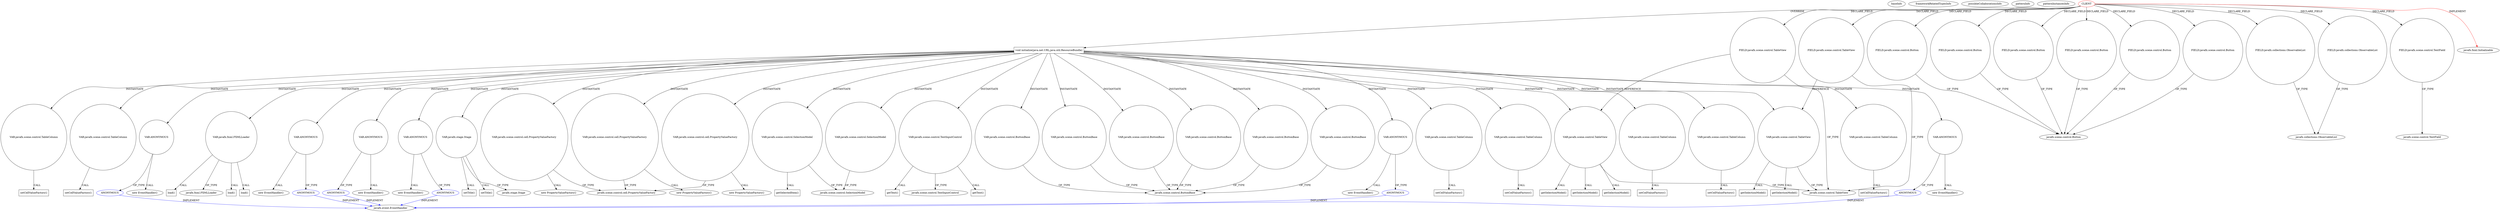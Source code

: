 digraph {
baseInfo[graphId=465,category="pattern",isAnonymous=false,possibleRelation=true]
frameworkRelatedTypesInfo[0="javafx.fxml.Initializable"]
possibleCollaborationsInfo[0="465~INSTANTIATION-OVERRIDING_METHOD_DECLARATION-~javafx.fxml.Initializable ~javafx.event.EventHandler ~false~true",1="465~INSTANTIATION-OVERRIDING_METHOD_DECLARATION-~javafx.fxml.Initializable ~javafx.event.EventHandler ~false~true",2="465~INSTANTIATION-OVERRIDING_METHOD_DECLARATION-~javafx.fxml.Initializable ~javafx.event.EventHandler ~false~true",3="465~INSTANTIATION-OVERRIDING_METHOD_DECLARATION-~javafx.fxml.Initializable ~javafx.event.EventHandler ~false~true",4="465~INSTANTIATION-OVERRIDING_METHOD_DECLARATION-~javafx.fxml.Initializable ~javafx.event.EventHandler ~false~true",5="465~INSTANTIATION-OVERRIDING_METHOD_DECLARATION-~javafx.fxml.Initializable ~javafx.event.EventHandler ~false~true"]
patternInfo[frequency=2.0,patternRootClient=0]
patternInstancesInfo[0="diogocs1-FPessoais~/diogocs1-FPessoais/FPessoais-master/FinancasPessoais/src/app/controllers/HomeController.java~HomeController~2490",1="crosswords-testEnvironment~/crosswords-testEnvironment/testEnvironment-master/src/GUI/MainController.java~MainController~2315"]
97[label="new PropertyValueFactory()",vertexType="CONSTRUCTOR_CALL",isFrameworkType=false]
98[label="VAR:javafx.scene.control.cell.PropertyValueFactory",vertexType="VARIABLE_EXPRESION",isFrameworkType=false,shape=circle]
81[label="void initialize(java.net.URL,java.util.ResourceBundle)",vertexType="OVERRIDING_METHOD_DECLARATION",isFrameworkType=false,shape=box]
0[label="CLIENT",vertexType="ROOT_CLIENT_CLASS_DECLARATION",isFrameworkType=false,color=red]
26[label="FIELD:javafx.scene.control.Button",vertexType="FIELD_DECLARATION",isFrameworkType=false,shape=circle]
24[label="FIELD:javafx.scene.control.Button",vertexType="FIELD_DECLARATION",isFrameworkType=false,shape=circle]
10[label="FIELD:javafx.scene.control.Button",vertexType="FIELD_DECLARATION",isFrameworkType=false,shape=circle]
51[label="FIELD:javafx.scene.control.Button",vertexType="FIELD_DECLARATION",isFrameworkType=false,shape=circle]
4[label="FIELD:javafx.scene.control.Button",vertexType="FIELD_DECLARATION",isFrameworkType=false,shape=circle]
12[label="FIELD:javafx.scene.control.Button",vertexType="FIELD_DECLARATION",isFrameworkType=false,shape=circle]
46[label="FIELD:javafx.collections.ObservableList",vertexType="FIELD_DECLARATION",isFrameworkType=false,shape=circle]
43[label="javafx.collections.ObservableList",vertexType="FRAMEWORK_INTERFACE_TYPE",isFrameworkType=false]
42[label="FIELD:javafx.collections.ObservableList",vertexType="FIELD_DECLARATION",isFrameworkType=false,shape=circle]
396[label="VAR:javafx.scene.control.SelectionModel",vertexType="VARIABLE_EXPRESION",isFrameworkType=false,shape=circle]
397[label="getSelectedItem()",vertexType="INSIDE_CALL",isFrameworkType=false,shape=box]
176[label="javafx.scene.control.SelectionModel",vertexType="FRAMEWORK_CLASS_TYPE",isFrameworkType=false]
331[label="VAR:javafx.scene.control.SelectionModel",vertexType="VARIABLE_EXPRESION",isFrameworkType=false,shape=circle]
245[label="VAR:javafx.scene.control.TextInputControl",vertexType="VARIABLE_EXPRESION",isFrameworkType=false,shape=circle]
234[label="VAR:javafx.scene.control.ButtonBase",vertexType="VARIABLE_EXPRESION",isFrameworkType=false,shape=circle]
129[label="javafx.scene.control.ButtonBase",vertexType="FRAMEWORK_CLASS_TYPE",isFrameworkType=false]
265[label="VAR:javafx.scene.control.ButtonBase",vertexType="VARIABLE_EXPRESION",isFrameworkType=false,shape=circle]
324[label="VAR:javafx.scene.control.ButtonBase",vertexType="VARIABLE_EXPRESION",isFrameworkType=false,shape=circle]
346[label="VAR:javafx.scene.control.ButtonBase",vertexType="VARIABLE_EXPRESION",isFrameworkType=false,shape=circle]
127[label="VAR:javafx.scene.control.ButtonBase",vertexType="VARIABLE_EXPRESION",isFrameworkType=false,shape=circle]
383[label="VAR:javafx.scene.control.ButtonBase",vertexType="VARIABLE_EXPRESION",isFrameworkType=false,shape=circle]
5[label="javafx.scene.control.Button",vertexType="FRAMEWORK_CLASS_TYPE",isFrameworkType=false]
247[label="javafx.scene.control.TextInputControl",vertexType="FRAMEWORK_CLASS_TYPE",isFrameworkType=false]
77[label="FIELD:javafx.scene.control.TextField",vertexType="FIELD_DECLARATION",isFrameworkType=false,shape=circle]
122[label="VAR:javafx.scene.control.cell.PropertyValueFactory",vertexType="VARIABLE_EXPRESION",isFrameworkType=false,shape=circle]
121[label="new PropertyValueFactory()",vertexType="CONSTRUCTOR_CALL",isFrameworkType=false]
92[label="VAR:javafx.scene.control.cell.PropertyValueFactory",vertexType="VARIABLE_EXPRESION",isFrameworkType=false,shape=circle]
91[label="new PropertyValueFactory()",vertexType="CONSTRUCTOR_CALL",isFrameworkType=false]
279[label="getText()",vertexType="INSIDE_CALL",isFrameworkType=false,shape=box]
249[label="getText()",vertexType="INSIDE_CALL",isFrameworkType=false,shape=box]
269[label="VAR:ANONYMOUS",vertexType="VARIABLE_EXPRESION",isFrameworkType=false,shape=circle]
270[label="ANONYMOUS",vertexType="REFERENCE_ANONYMOUS_DECLARATION",isFrameworkType=false,color=blue]
268[label="new EventHandler()",vertexType="CONSTRUCTOR_CALL",isFrameworkType=false]
133[label="javafx.event.EventHandler",vertexType="FRAMEWORK_INTERFACE_TYPE",isFrameworkType=false]
388[label="ANONYMOUS",vertexType="REFERENCE_ANONYMOUS_DECLARATION",isFrameworkType=false,color=blue]
204[label="ANONYMOUS",vertexType="REFERENCE_ANONYMOUS_DECLARATION",isFrameworkType=false,color=blue]
227[label="ANONYMOUS",vertexType="REFERENCE_ANONYMOUS_DECLARATION",isFrameworkType=false,color=blue]
166[label="ANONYMOUS",vertexType="REFERENCE_ANONYMOUS_DECLARATION",isFrameworkType=false,color=blue]
298[label="ANONYMOUS",vertexType="REFERENCE_ANONYMOUS_DECLARATION",isFrameworkType=false,color=blue]
387[label="VAR:ANONYMOUS",vertexType="VARIABLE_EXPRESION",isFrameworkType=false,shape=circle]
386[label="new EventHandler()",vertexType="CONSTRUCTOR_CALL",isFrameworkType=false]
203[label="VAR:ANONYMOUS",vertexType="VARIABLE_EXPRESION",isFrameworkType=false,shape=circle]
202[label="new EventHandler()",vertexType="CONSTRUCTOR_CALL",isFrameworkType=false]
226[label="VAR:ANONYMOUS",vertexType="VARIABLE_EXPRESION",isFrameworkType=false,shape=circle]
225[label="new EventHandler()",vertexType="CONSTRUCTOR_CALL",isFrameworkType=false]
165[label="VAR:ANONYMOUS",vertexType="VARIABLE_EXPRESION",isFrameworkType=false,shape=circle]
164[label="new EventHandler()",vertexType="CONSTRUCTOR_CALL",isFrameworkType=false]
297[label="VAR:ANONYMOUS",vertexType="VARIABLE_EXPRESION",isFrameworkType=false,shape=circle]
296[label="new EventHandler()",vertexType="CONSTRUCTOR_CALL",isFrameworkType=false]
1[label="javafx.fxml.Initializable",vertexType="FRAMEWORK_INTERFACE_TYPE",isFrameworkType=false]
311[label="VAR:javafx.stage.Stage",vertexType="VARIABLE_EXPRESION",isFrameworkType=false,shape=circle]
54[label="javafx.stage.Stage",vertexType="FRAMEWORK_CLASS_TYPE",isFrameworkType=false]
312[label="setTitle()",vertexType="INSIDE_CALL",isFrameworkType=false,shape=box]
370[label="setTitle()",vertexType="INSIDE_CALL",isFrameworkType=false,shape=box]
78[label="javafx.scene.control.TextField",vertexType="FRAMEWORK_CLASS_TYPE",isFrameworkType=false]
177[label="VAR:javafx.scene.control.TableView",vertexType="VARIABLE_EXPRESION",isFrameworkType=false,shape=circle]
284[label="getSelectionModel()",vertexType="INSIDE_CALL",isFrameworkType=false,shape=box]
210[label="getSelectionModel()",vertexType="INSIDE_CALL",isFrameworkType=false,shape=box]
233[label="getSelectionModel()",vertexType="INSIDE_CALL",isFrameworkType=false,shape=box]
73[label="FIELD:javafx.scene.control.TableView",vertexType="FIELD_DECLARATION",isFrameworkType=false,shape=circle]
71[label="FIELD:javafx.scene.control.TableView",vertexType="FIELD_DECLARATION",isFrameworkType=false,shape=circle]
82[label="VAR:javafx.scene.control.TableColumn",vertexType="VARIABLE_EXPRESION",isFrameworkType=false,shape=circle]
118[label="VAR:javafx.scene.control.TableColumn",vertexType="VARIABLE_EXPRESION",isFrameworkType=false,shape=circle]
106[label="VAR:javafx.scene.control.TableColumn",vertexType="VARIABLE_EXPRESION",isFrameworkType=false,shape=circle]
100[label="VAR:javafx.scene.control.TableColumn",vertexType="VARIABLE_EXPRESION",isFrameworkType=false,shape=circle]
94[label="VAR:javafx.scene.control.TableColumn",vertexType="VARIABLE_EXPRESION",isFrameworkType=false,shape=circle]
88[label="VAR:javafx.scene.control.TableColumn",vertexType="VARIABLE_EXPRESION",isFrameworkType=false,shape=circle]
112[label="VAR:javafx.scene.control.TableColumn",vertexType="VARIABLE_EXPRESION",isFrameworkType=false,shape=circle]
135[label="VAR:javafx.fxml.FXMLLoader",vertexType="VARIABLE_EXPRESION",isFrameworkType=false,shape=circle]
136[label="javafx.fxml.FXMLLoader",vertexType="FRAMEWORK_CLASS_TYPE",isFrameworkType=false]
87[label="javafx.scene.control.cell.PropertyValueFactory",vertexType="FRAMEWORK_CLASS_TYPE",isFrameworkType=false]
72[label="javafx.scene.control.TableView",vertexType="FRAMEWORK_CLASS_TYPE",isFrameworkType=false]
393[label="load()",vertexType="INSIDE_CALL",isFrameworkType=false,shape=box]
171[label="load()",vertexType="INSIDE_CALL",isFrameworkType=false,shape=box]
138[label="load()",vertexType="INSIDE_CALL",isFrameworkType=false,shape=box]
119[label="setCellValueFactory()",vertexType="INSIDE_CALL",isFrameworkType=false,shape=box]
89[label="setCellValueFactory()",vertexType="INSIDE_CALL",isFrameworkType=false,shape=box]
107[label="setCellValueFactory()",vertexType="INSIDE_CALL",isFrameworkType=false,shape=box]
95[label="setCellValueFactory()",vertexType="INSIDE_CALL",isFrameworkType=false,shape=box]
83[label="setCellValueFactory()",vertexType="INSIDE_CALL",isFrameworkType=false,shape=box]
113[label="setCellValueFactory()",vertexType="INSIDE_CALL",isFrameworkType=false,shape=box]
101[label="setCellValueFactory()",vertexType="INSIDE_CALL",isFrameworkType=false,shape=box]
334[label="VAR:javafx.scene.control.TableView",vertexType="VARIABLE_EXPRESION",isFrameworkType=false,shape=circle]
343[label="getSelectionModel()",vertexType="INSIDE_CALL",isFrameworkType=false,shape=box]
400[label="getSelectionModel()",vertexType="INSIDE_CALL",isFrameworkType=false,shape=box]
81->234[label="INSTANTIATE"]
71->72[label="OF_TYPE"]
81->94[label="INSTANTIATE"]
0->73[label="DECLARE_FIELD"]
388->133[label="IMPLEMENT",color=blue]
135->136[label="OF_TYPE"]
0->81[label="OVERRIDE"]
81->106[label="INSTANTIATE"]
81->165[label="INSTANTIATE"]
311->370[label="CALL"]
73->334[label="REFERENCE"]
81->203[label="INSTANTIATE"]
100->101[label="CALL"]
81->122[label="INSTANTIATE"]
269->268[label="CALL"]
122->87[label="OF_TYPE"]
81->118[label="INSTANTIATE"]
234->129[label="OF_TYPE"]
122->121[label="CALL"]
81->82[label="INSTANTIATE"]
269->270[label="OF_TYPE"]
81->100[label="INSTANTIATE"]
81->297[label="INSTANTIATE"]
165->164[label="CALL"]
298->133[label="IMPLEMENT",color=blue]
177->233[label="CALL"]
106->107[label="CALL"]
81->383[label="INSTANTIATE"]
0->10[label="DECLARE_FIELD"]
118->119[label="CALL"]
166->133[label="IMPLEMENT",color=blue]
396->176[label="OF_TYPE"]
0->24[label="DECLARE_FIELD"]
0->12[label="DECLARE_FIELD"]
203->204[label="OF_TYPE"]
81->127[label="INSTANTIATE"]
324->129[label="OF_TYPE"]
0->1[label="IMPLEMENT",color=red]
51->5[label="OF_TYPE"]
42->43[label="OF_TYPE"]
98->87[label="OF_TYPE"]
135->393[label="CALL"]
0->51[label="DECLARE_FIELD"]
0->42[label="DECLARE_FIELD"]
346->129[label="OF_TYPE"]
0->26[label="DECLARE_FIELD"]
177->284[label="CALL"]
334->343[label="CALL"]
0->77[label="DECLARE_FIELD"]
24->5[label="OF_TYPE"]
226->227[label="OF_TYPE"]
112->113[label="CALL"]
0->46[label="DECLARE_FIELD"]
46->43[label="OF_TYPE"]
245->249[label="CALL"]
26->5[label="OF_TYPE"]
81->226[label="INSTANTIATE"]
203->202[label="CALL"]
12->5[label="OF_TYPE"]
92->91[label="CALL"]
245->279[label="CALL"]
88->89[label="CALL"]
177->72[label="OF_TYPE"]
387->388[label="OF_TYPE"]
396->397[label="CALL"]
331->176[label="OF_TYPE"]
297->298[label="OF_TYPE"]
297->296[label="CALL"]
334->400[label="CALL"]
265->129[label="OF_TYPE"]
98->97[label="CALL"]
81->269[label="INSTANTIATE"]
81->98[label="INSTANTIATE"]
81->324[label="INSTANTIATE"]
81->92[label="INSTANTIATE"]
81->334[label="INSTANTIATE"]
383->129[label="OF_TYPE"]
81->112[label="INSTANTIATE"]
81->245[label="INSTANTIATE"]
204->133[label="IMPLEMENT",color=blue]
94->95[label="CALL"]
71->177[label="REFERENCE"]
81->396[label="INSTANTIATE"]
82->83[label="CALL"]
334->72[label="OF_TYPE"]
10->5[label="OF_TYPE"]
0->71[label="DECLARE_FIELD"]
92->87[label="OF_TYPE"]
226->225[label="CALL"]
81->135[label="INSTANTIATE"]
270->133[label="IMPLEMENT",color=blue]
81->346[label="INSTANTIATE"]
81->311[label="INSTANTIATE"]
77->78[label="OF_TYPE"]
245->247[label="OF_TYPE"]
165->166[label="OF_TYPE"]
311->54[label="OF_TYPE"]
81->88[label="INSTANTIATE"]
0->4[label="DECLARE_FIELD"]
81->387[label="INSTANTIATE"]
81->265[label="INSTANTIATE"]
127->129[label="OF_TYPE"]
227->133[label="IMPLEMENT",color=blue]
135->138[label="CALL"]
4->5[label="OF_TYPE"]
311->312[label="CALL"]
135->171[label="CALL"]
387->386[label="CALL"]
81->331[label="INSTANTIATE"]
73->72[label="OF_TYPE"]
177->210[label="CALL"]
81->177[label="INSTANTIATE"]
}
